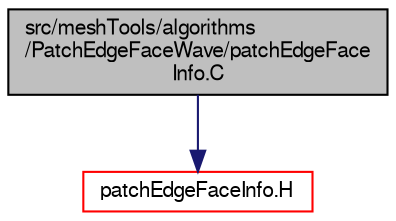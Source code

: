 digraph "src/meshTools/algorithms/PatchEdgeFaceWave/patchEdgeFaceInfo.C"
{
  bgcolor="transparent";
  edge [fontname="FreeSans",fontsize="10",labelfontname="FreeSans",labelfontsize="10"];
  node [fontname="FreeSans",fontsize="10",shape=record];
  Node0 [label="src/meshTools/algorithms\l/PatchEdgeFaceWave/patchEdgeFace\lInfo.C",height=0.2,width=0.4,color="black", fillcolor="grey75", style="filled", fontcolor="black"];
  Node0 -> Node1 [color="midnightblue",fontsize="10",style="solid",fontname="FreeSans"];
  Node1 [label="patchEdgeFaceInfo.H",height=0.2,width=0.4,color="red",URL="$a07181.html"];
}
